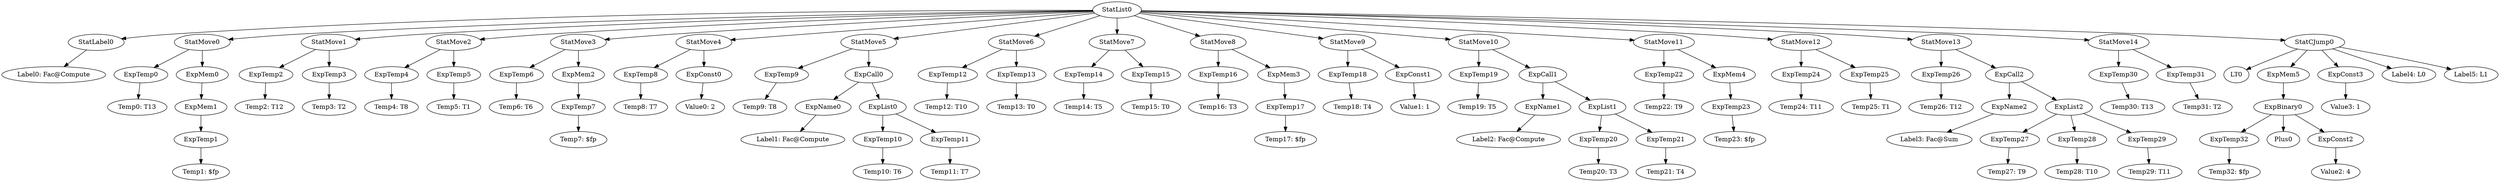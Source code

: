 digraph {
	ordering = out;
	ExpConst3 -> "Value3: 1";
	ExpTemp30 -> "Temp30: T13";
	ExpTemp29 -> "Temp29: T11";
	ExpList2 -> ExpTemp27;
	ExpList2 -> ExpTemp28;
	ExpList2 -> ExpTemp29;
	ExpTemp27 -> "Temp27: T9";
	ExpName2 -> "Label3: Fac@Sum";
	StatMove13 -> ExpTemp26;
	StatMove13 -> ExpCall2;
	ExpTemp26 -> "Temp26: T12";
	ExpTemp25 -> "Temp25: T1";
	ExpConst2 -> "Value2: 4";
	StatMove12 -> ExpTemp24;
	StatMove12 -> ExpTemp25;
	ExpTemp24 -> "Temp24: T11";
	ExpMem4 -> ExpTemp23;
	ExpBinary0 -> ExpTemp32;
	ExpBinary0 -> Plus0;
	ExpBinary0 -> ExpConst2;
	ExpTemp23 -> "Temp23: $fp";
	StatMove11 -> ExpTemp22;
	StatMove11 -> ExpMem4;
	ExpTemp9 -> "Temp9: T8";
	StatMove5 -> ExpTemp9;
	StatMove5 -> ExpCall0;
	ExpConst1 -> "Value1: 1";
	StatMove4 -> ExpTemp8;
	StatMove4 -> ExpConst0;
	ExpMem0 -> ExpMem1;
	StatMove7 -> ExpTemp14;
	StatMove7 -> ExpTemp15;
	ExpList1 -> ExpTemp20;
	ExpList1 -> ExpTemp21;
	ExpTemp4 -> "Temp4: T8";
	ExpTemp22 -> "Temp22: T9";
	StatMove3 -> ExpTemp6;
	StatMove3 -> ExpMem2;
	ExpTemp11 -> "Temp11: T7";
	ExpTemp5 -> "Temp5: T1";
	ExpTemp1 -> "Temp1: $fp";
	ExpTemp28 -> "Temp28: T10";
	ExpTemp14 -> "Temp14: T5";
	StatMove14 -> ExpTemp30;
	StatMove14 -> ExpTemp31;
	ExpCall0 -> ExpName0;
	ExpCall0 -> ExpList0;
	ExpTemp21 -> "Temp21: T4";
	ExpTemp17 -> "Temp17: $fp";
	ExpTemp7 -> "Temp7: $fp";
	ExpTemp0 -> "Temp0: T13";
	ExpTemp20 -> "Temp20: T3";
	StatList0 -> StatLabel0;
	StatList0 -> StatMove0;
	StatList0 -> StatMove1;
	StatList0 -> StatMove2;
	StatList0 -> StatMove3;
	StatList0 -> StatMove4;
	StatList0 -> StatMove5;
	StatList0 -> StatMove6;
	StatList0 -> StatMove7;
	StatList0 -> StatMove8;
	StatList0 -> StatMove9;
	StatList0 -> StatMove10;
	StatList0 -> StatMove11;
	StatList0 -> StatMove12;
	StatList0 -> StatMove13;
	StatList0 -> StatMove14;
	StatList0 -> StatCJump0;
	ExpMem5 -> ExpBinary0;
	StatLabel0 -> "Label0: Fac@Compute";
	ExpTemp2 -> "Temp2: T12";
	ExpTemp10 -> "Temp10: T6";
	ExpTemp3 -> "Temp3: T2";
	ExpConst0 -> "Value0: 2";
	ExpMem1 -> ExpTemp1;
	StatMove9 -> ExpTemp18;
	StatMove9 -> ExpConst1;
	ExpTemp31 -> "Temp31: T2";
	ExpTemp18 -> "Temp18: T4";
	ExpTemp8 -> "Temp8: T7";
	StatMove1 -> ExpTemp2;
	StatMove1 -> ExpTemp3;
	ExpName0 -> "Label1: Fac@Compute";
	StatCJump0 -> LT0;
	StatCJump0 -> ExpMem5;
	StatCJump0 -> ExpConst3;
	StatCJump0 -> "Label4: L0";
	StatCJump0 -> "Label5: L1";
	ExpList0 -> ExpTemp10;
	ExpList0 -> ExpTemp11;
	ExpMem2 -> ExpTemp7;
	ExpTemp12 -> "Temp12: T10";
	ExpTemp6 -> "Temp6: T6";
	StatMove6 -> ExpTemp12;
	StatMove6 -> ExpTemp13;
	ExpTemp13 -> "Temp13: T0";
	ExpTemp16 -> "Temp16: T3";
	ExpCall2 -> ExpName2;
	ExpCall2 -> ExpList2;
	StatMove10 -> ExpTemp19;
	StatMove10 -> ExpCall1;
	ExpTemp32 -> "Temp32: $fp";
	StatMove0 -> ExpTemp0;
	StatMove0 -> ExpMem0;
	StatMove8 -> ExpTemp16;
	StatMove8 -> ExpMem3;
	ExpMem3 -> ExpTemp17;
	StatMove2 -> ExpTemp4;
	StatMove2 -> ExpTemp5;
	ExpTemp19 -> "Temp19: T5";
	ExpTemp15 -> "Temp15: T0";
	ExpName1 -> "Label2: Fac@Compute";
	ExpCall1 -> ExpName1;
	ExpCall1 -> ExpList1;
}

